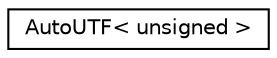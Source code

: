 digraph "Graphical Class Hierarchy"
{
  edge [fontname="Helvetica",fontsize="10",labelfontname="Helvetica",labelfontsize="10"];
  node [fontname="Helvetica",fontsize="10",shape=record];
  rankdir="LR";
  Node0 [label="AutoUTF\< unsigned \>",height=0.2,width=0.4,color="black", fillcolor="white", style="filled",URL="$structAutoUTF.html"];
}

